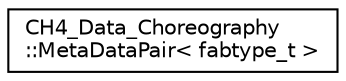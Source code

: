 digraph "Graphical Class Hierarchy"
{
  edge [fontname="Helvetica",fontsize="10",labelfontname="Helvetica",labelfontsize="10"];
  node [fontname="Helvetica",fontsize="10",shape=record];
  rankdir="LR";
  Node0 [label="CH4_Data_Choreography\l::MetaDataPair\< fabtype_t \>",height=0.2,width=0.4,color="black", fillcolor="white", style="filled",URL="$classCH4__Data__Choreography_1_1MetaDataPair.html"];
}
